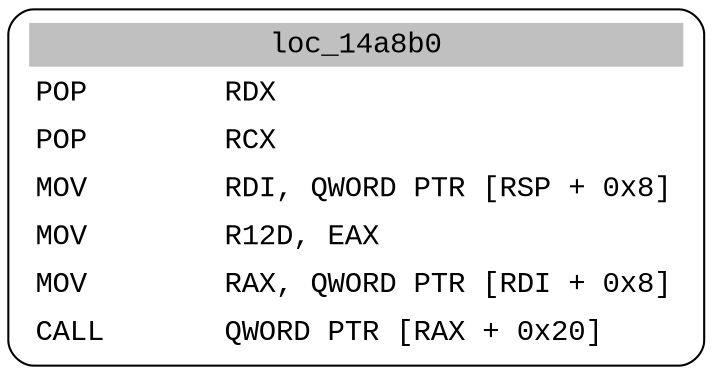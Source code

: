digraph asm_graph {
1941 [
shape="Mrecord" fontname="Courier New"label =<<table border="0" cellborder="0" cellpadding="3"><tr><td align="center" colspan="2" bgcolor="grey">loc_14a8b0</td></tr><tr><td align="left">POP        RDX</td></tr><tr><td align="left">POP        RCX</td></tr><tr><td align="left">MOV        RDI, QWORD PTR [RSP + 0x8]</td></tr><tr><td align="left">MOV        R12D, EAX</td></tr><tr><td align="left">MOV        RAX, QWORD PTR [RDI + 0x8]</td></tr><tr><td align="left">CALL       QWORD PTR [RAX + 0x20]</td></tr></table>> ];
}